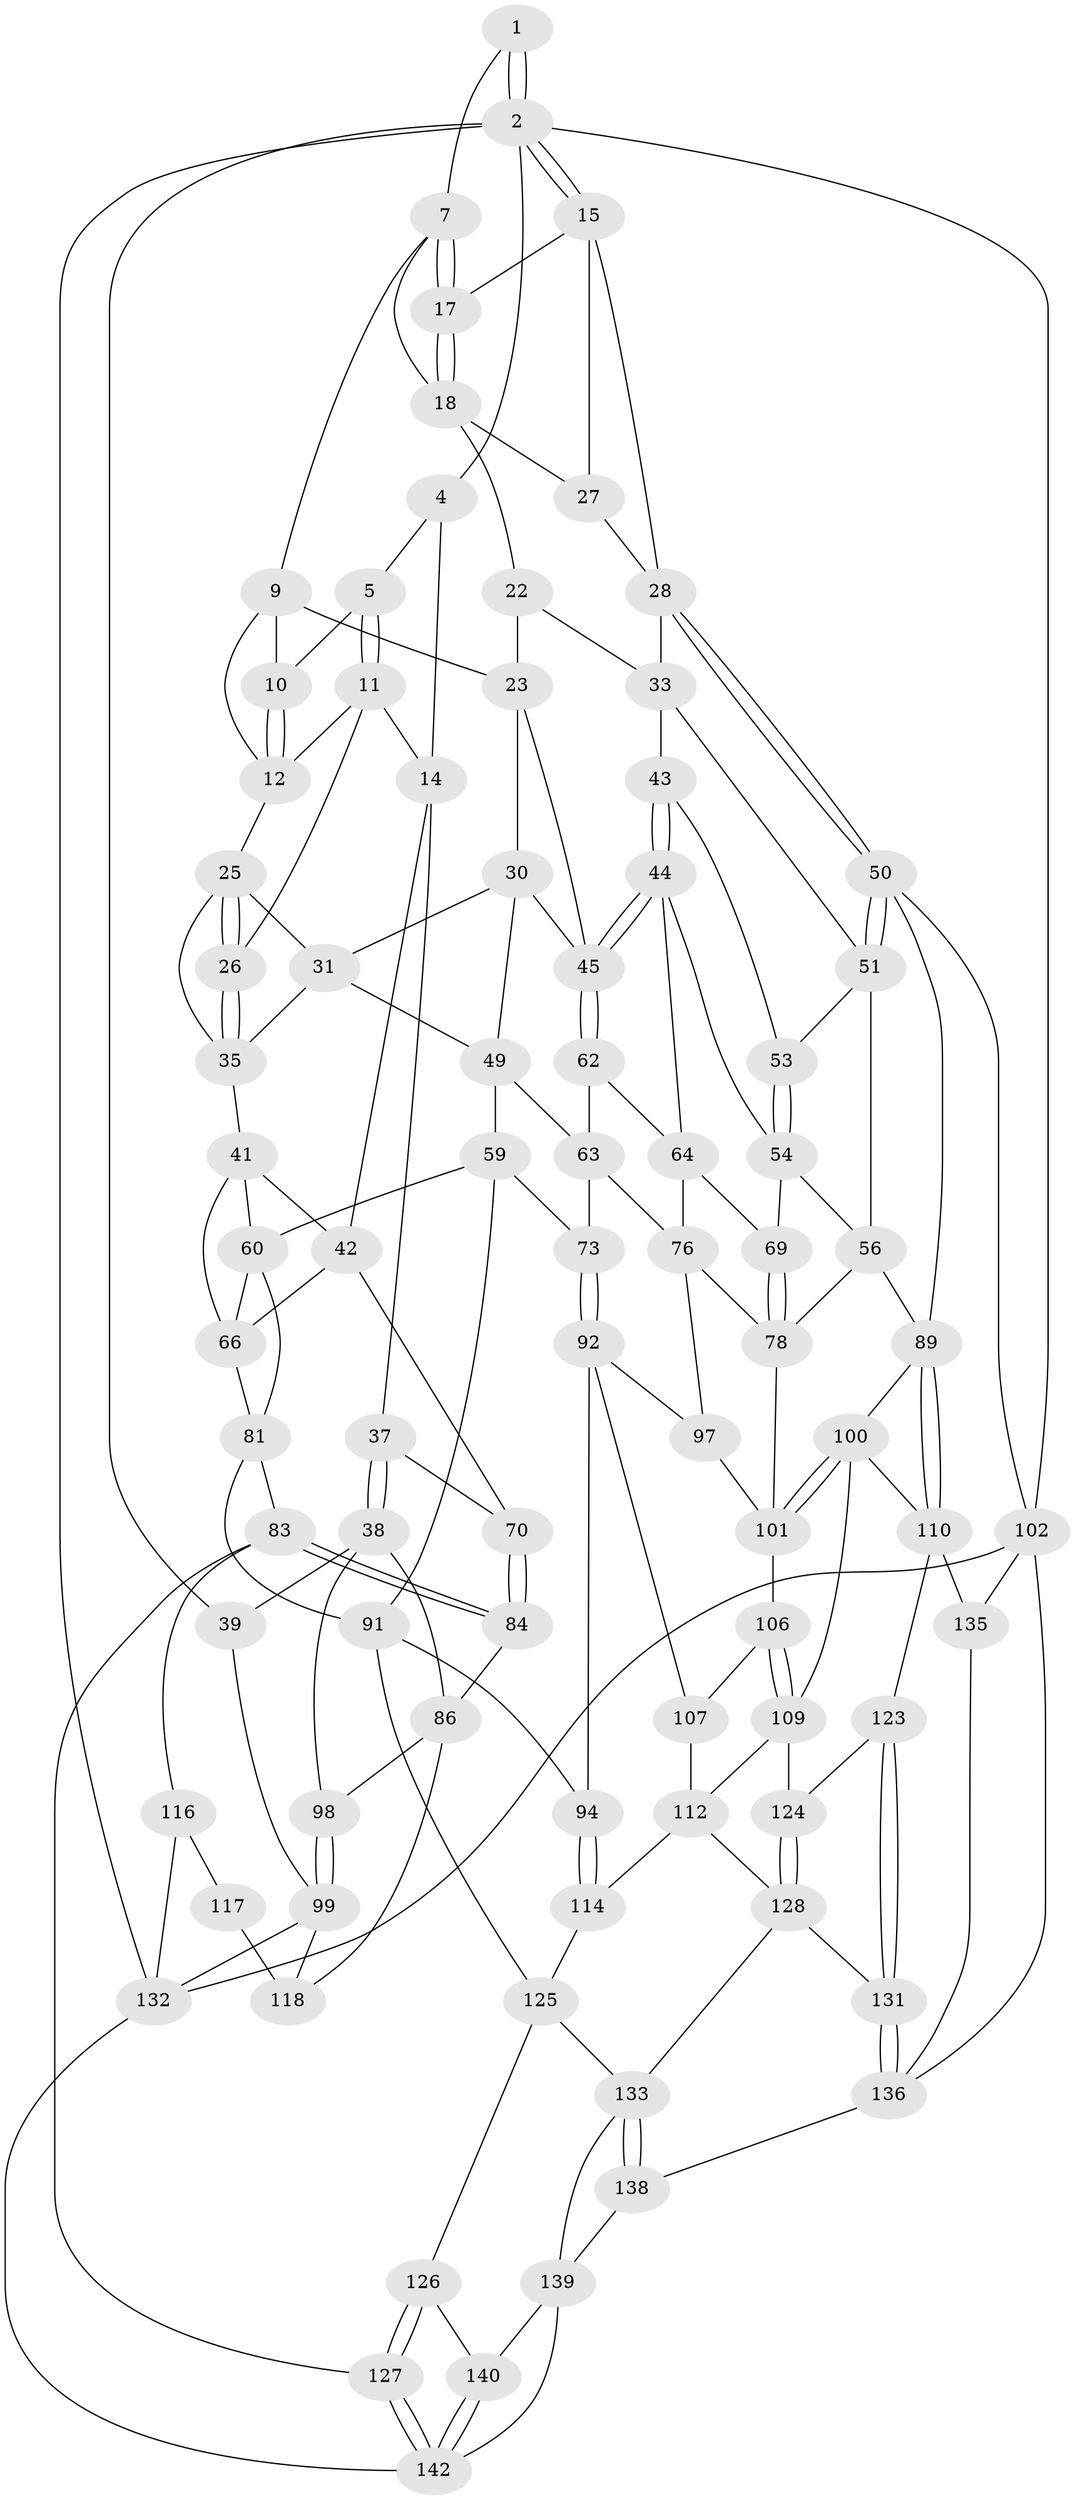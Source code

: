 // original degree distribution, {3: 0.013888888888888888, 6: 0.24305555555555555, 4: 0.2569444444444444, 5: 0.4861111111111111}
// Generated by graph-tools (version 1.1) at 2025/42/03/06/25 10:42:29]
// undirected, 86 vertices, 187 edges
graph export_dot {
graph [start="1"]
  node [color=gray90,style=filled];
  1 [pos="+0.7616941620053869+0"];
  2 [pos="+1+0",super="+3"];
  4 [pos="+0+0"];
  5 [pos="+0.36627499484904635+0",super="+6"];
  7 [pos="+0.7543634017083499+0.034965080115579694",super="+8"];
  9 [pos="+0.6747218477361214+0.08283495794746494",super="+20"];
  10 [pos="+0.629804454038858+0.05679588066712167"];
  11 [pos="+0.3728814450645185+0",super="+13"];
  12 [pos="+0.4626943128212483+0.02149682175154833",super="+21"];
  14 [pos="+0.20388211373913792+0.17098741701533474",super="+36"];
  15 [pos="+1+0",super="+16"];
  17 [pos="+0.9062842291657078+0.0914481528382731"];
  18 [pos="+0.7854310435510318+0.19990284274163148",super="+19"];
  22 [pos="+0.7719971160584156+0.225819067768212"];
  23 [pos="+0.666465544921697+0.23686784636160424",super="+24"];
  25 [pos="+0.49423043535868366+0.15820748542936586",super="+32"];
  26 [pos="+0.42610761691232407+0.23783479639531024"];
  27 [pos="+0.904665398949326+0.2043400535849766"];
  28 [pos="+1+0.31256352084942607",super="+29"];
  30 [pos="+0.6495454839498318+0.24775849801727118",super="+47"];
  31 [pos="+0.5574558949121189+0.2905750038758685",super="+48"];
  33 [pos="+0.9102429634540945+0.2958737096211944",super="+34"];
  35 [pos="+0.40873477972699973+0.27261488027912173",super="+40"];
  37 [pos="+0.02901377628916911+0.29606732190648183"];
  38 [pos="+0+0.29641504396868623",super="+87"];
  39 [pos="+0+0.2811450574482692"];
  41 [pos="+0.3565566101865732+0.3198354777096009",super="+61"];
  42 [pos="+0.1973846490717097+0.29921766209731376",super="+68"];
  43 [pos="+0.8073363588190956+0.32795591505745136"];
  44 [pos="+0.7805244952574434+0.373238912015895",super="+55"];
  45 [pos="+0.744079744701008+0.3986158249665558",super="+46"];
  49 [pos="+0.540260471550846+0.4167927370372487",super="+58"];
  50 [pos="+1+0.3628746921284267",super="+88"];
  51 [pos="+1+0.42909391313947437",super="+52"];
  53 [pos="+0.8968308640092749+0.4000883491297834"];
  54 [pos="+0.8785109198311577+0.4356226587143123",super="+57"];
  56 [pos="+0.9268074504723587+0.4993238680900237",super="+77"];
  59 [pos="+0.5340640813951507+0.466425175419449",super="+74"];
  60 [pos="+0.4919248587856916+0.4813094189572951",super="+75"];
  62 [pos="+0.7384220129438641+0.4546306172471421"];
  63 [pos="+0.7134907572695747+0.4629334857321799",super="+72"];
  64 [pos="+0.7808720859626707+0.4884819844397667",super="+65"];
  66 [pos="+0.3565742484035556+0.48179940859229686",super="+67"];
  69 [pos="+0.812661667375347+0.4994934092277793"];
  70 [pos="+0.2823761682455371+0.5094104459108704",super="+71"];
  73 [pos="+0.5795700567284626+0.5307297402714621"];
  76 [pos="+0.7360427021377037+0.5957629774750504",super="+80"];
  78 [pos="+0.8326671675853174+0.5438392519166704",super="+79"];
  81 [pos="+0.3941539214374315+0.6298874267668567",super="+82"];
  83 [pos="+0.28801569999065957+0.7131201880526663",super="+115"];
  84 [pos="+0.2719443236476492+0.7043439034893952",super="+85"];
  86 [pos="+0.16472770407364523+0.6861812562014821",super="+105"];
  89 [pos="+1+0.736707399225806",super="+90"];
  91 [pos="+0.3940702018994872+0.6988047776213426",super="+96"];
  92 [pos="+0.5893111405602481+0.6500866825984133",super="+93"];
  94 [pos="+0.5426929993719233+0.7083558503085997",super="+95"];
  97 [pos="+0.7079993902447966+0.6227880963195824"];
  98 [pos="+0+0.6579056684662412"];
  99 [pos="+0+0.6645649520681458",super="+121"];
  100 [pos="+0.8367907951820953+0.6695367486324955",super="+108"];
  101 [pos="+0.8260730748068866+0.6624464716300921",super="+104"];
  102 [pos="+1+1",super="+103"];
  106 [pos="+0.6944404804519646+0.7291135246858501"];
  107 [pos="+0.6812609768402867+0.7321371807303447"];
  109 [pos="+0.7653236071776095+0.7757116452220284",super="+111"];
  110 [pos="+0.901879764184233+0.7684332881638153",super="+122"];
  112 [pos="+0.6716647573736547+0.8619136629280792",super="+113"];
  114 [pos="+0.6213896284658937+0.8297334397488707",super="+119"];
  116 [pos="+0.18068756399889666+0.9099484972259433"];
  117 [pos="+0.16836746820045587+0.9018478211965489"];
  118 [pos="+0.1270737116878708+0.7239751151473643",super="+120"];
  123 [pos="+0.8334451562013836+0.8312506582011081"];
  124 [pos="+0.7763571776847511+0.7987202454684332"];
  125 [pos="+0.4383488347514575+0.7877114659450851",super="+130"];
  126 [pos="+0.41265246681518436+0.8835469813214563"];
  127 [pos="+0.28878120858678424+0.9498485608017849"];
  128 [pos="+0.7643502847744155+0.8927970458098511",super="+129"];
  131 [pos="+0.7766641450303078+0.8951504956508568"];
  132 [pos="+0+1",super="+144"];
  133 [pos="+0.6615165184836965+1",super="+134"];
  135 [pos="+0.8866035893403433+0.8828679385685283"];
  136 [pos="+0.8541023904663836+0.9538052187072711",super="+137"];
  138 [pos="+0.6949879221671842+1"];
  139 [pos="+0.4898635801655282+0.9303797802606404",super="+141"];
  140 [pos="+0.46451174067090506+0.9350872220334498"];
  142 [pos="+0.33216886966404585+1",super="+143"];
  1 -- 2;
  1 -- 2;
  1 -- 7;
  2 -- 15;
  2 -- 15;
  2 -- 102;
  2 -- 132;
  2 -- 4;
  2 -- 39;
  4 -- 5;
  4 -- 14;
  5 -- 11;
  5 -- 11;
  5 -- 10;
  7 -- 17;
  7 -- 17;
  7 -- 9;
  7 -- 18;
  9 -- 10;
  9 -- 12;
  9 -- 23;
  10 -- 12;
  10 -- 12;
  11 -- 12;
  11 -- 26;
  11 -- 14;
  12 -- 25;
  14 -- 42;
  14 -- 37;
  15 -- 28;
  15 -- 17;
  15 -- 27;
  17 -- 18;
  17 -- 18;
  18 -- 27;
  18 -- 22;
  22 -- 23;
  22 -- 33;
  23 -- 45;
  23 -- 30;
  25 -- 26;
  25 -- 26;
  25 -- 35;
  25 -- 31;
  26 -- 35;
  26 -- 35;
  27 -- 28;
  28 -- 50;
  28 -- 50;
  28 -- 33;
  30 -- 31;
  30 -- 49;
  30 -- 45;
  31 -- 49;
  31 -- 35;
  33 -- 43;
  33 -- 51;
  35 -- 41;
  37 -- 38;
  37 -- 38;
  37 -- 70;
  38 -- 39;
  38 -- 86;
  38 -- 98;
  39 -- 99;
  41 -- 42;
  41 -- 66;
  41 -- 60;
  42 -- 70;
  42 -- 66;
  43 -- 44;
  43 -- 44;
  43 -- 53;
  44 -- 45;
  44 -- 45;
  44 -- 64;
  44 -- 54;
  45 -- 62;
  45 -- 62;
  49 -- 59;
  49 -- 63;
  50 -- 51;
  50 -- 51;
  50 -- 89;
  50 -- 102;
  51 -- 56;
  51 -- 53;
  53 -- 54;
  53 -- 54;
  54 -- 56;
  54 -- 69;
  56 -- 78;
  56 -- 89;
  59 -- 60;
  59 -- 73;
  59 -- 91;
  60 -- 81;
  60 -- 66;
  62 -- 63;
  62 -- 64;
  63 -- 73;
  63 -- 76;
  64 -- 69;
  64 -- 76;
  66 -- 81;
  69 -- 78;
  69 -- 78;
  70 -- 84 [weight=2];
  70 -- 84;
  73 -- 92;
  73 -- 92;
  76 -- 97;
  76 -- 78;
  78 -- 101;
  81 -- 83;
  81 -- 91;
  83 -- 84;
  83 -- 84;
  83 -- 116;
  83 -- 127;
  84 -- 86;
  86 -- 98;
  86 -- 118;
  89 -- 110;
  89 -- 110;
  89 -- 100;
  91 -- 125;
  91 -- 94;
  92 -- 97;
  92 -- 107;
  92 -- 94;
  94 -- 114 [weight=2];
  94 -- 114;
  97 -- 101;
  98 -- 99;
  98 -- 99;
  99 -- 132;
  99 -- 118;
  100 -- 101;
  100 -- 101;
  100 -- 109;
  100 -- 110;
  101 -- 106;
  102 -- 132;
  102 -- 135;
  102 -- 136;
  106 -- 107;
  106 -- 109;
  106 -- 109;
  107 -- 112;
  109 -- 112;
  109 -- 124;
  110 -- 123;
  110 -- 135;
  112 -- 114;
  112 -- 128;
  114 -- 125;
  116 -- 117;
  116 -- 132;
  117 -- 118 [weight=2];
  123 -- 124;
  123 -- 131;
  123 -- 131;
  124 -- 128;
  124 -- 128;
  125 -- 126;
  125 -- 133;
  126 -- 127;
  126 -- 127;
  126 -- 140;
  127 -- 142;
  127 -- 142;
  128 -- 131;
  128 -- 133;
  131 -- 136;
  131 -- 136;
  132 -- 142;
  133 -- 138;
  133 -- 138;
  133 -- 139;
  135 -- 136;
  136 -- 138;
  138 -- 139;
  139 -- 140;
  139 -- 142;
  140 -- 142;
  140 -- 142;
}
